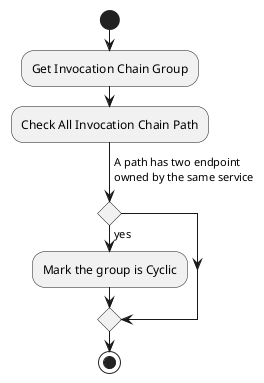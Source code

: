 @startuml
start
:Get Invocation Chain Group;
:Check All Invocation Chain Path;
-> A path has two endpoint\nowned by the same service;
if() then(yes)
:Mark the group is Cyclic;
endif
stop
@enduml